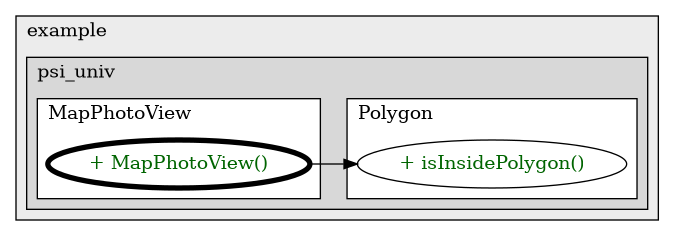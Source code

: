 @startuml

/' diagram meta data start
config=CallConfiguration;
{
  "rootMethod": "com.example.psi_univ.ui.adapters.MapPhotoView#MapPhotoView(Context,AttributeSet)",
  "projectClassification": {
    "searchMode": "OpenProject", // OpenProject, AllProjects
    "includedProjects": "",
    "pathEndKeywords": "*.impl",
    "isClientPath": "",
    "isClientName": "",
    "isTestPath": "",
    "isTestName": "",
    "isMappingPath": "",
    "isMappingName": "",
    "isDataAccessPath": "",
    "isDataAccessName": "",
    "isDataStructurePath": "",
    "isDataStructureName": "",
    "isInterfaceStructuresPath": "",
    "isInterfaceStructuresName": "",
    "isEntryPointPath": "",
    "isEntryPointName": "",
    "treatFinalFieldsAsMandatory": false
  },
  "graphRestriction": {
    "classPackageExcludeFilter": "",
    "classPackageIncludeFilter": "",
    "classNameExcludeFilter": "",
    "classNameIncludeFilter": "",
    "methodNameExcludeFilter": "",
    "methodNameIncludeFilter": "",
    "removeByInheritance": "", // inheritance/annotation based filtering is done in a second step
    "removeByAnnotation": "",
    "removeByClassPackage": "", // cleanup the graph after inheritance/annotation based filtering is done
    "removeByClassName": "",
    "cutMappings": false,
    "cutEnum": true,
    "cutTests": true,
    "cutClient": true,
    "cutDataAccess": true,
    "cutInterfaceStructures": true,
    "cutDataStructures": true,
    "cutGetterAndSetter": true,
    "cutConstructors": true
  },
  "graphTraversal": {
    "forwardDepth": 3,
    "backwardDepth": 3,
    "classPackageExcludeFilter": "",
    "classPackageIncludeFilter": "",
    "classNameExcludeFilter": "",
    "classNameIncludeFilter": "",
    "methodNameExcludeFilter": "",
    "methodNameIncludeFilter": "",
    "hideMappings": false,
    "hideDataStructures": false,
    "hidePrivateMethods": true,
    "hideInterfaceCalls": true, // indirection: implementation -> interface (is hidden) -> implementation
    "onlyShowApplicationEntryPoints": false, // root node is included
    "useMethodCallsForStructureDiagram": "ForwardOnly" // ForwardOnly, BothDirections, No
  },
  "details": {
    "aggregation": "GroupByClass", // ByClass, GroupByClass, None
    "showMethodParametersTypes": false,
    "showMethodParametersNames": false,
    "showMethodReturnType": false,
    "showPackageLevels": 2,
    "showCallOrder": false,
    "edgeMode": "MethodsOnly", // TypesOnly, MethodsOnly, TypesAndMethods, MethodsAndDirectTypeUsage
    "showDetailedClassStructure": false
  },
  "rootClass": "com.example.psi_univ.ui.adapters.MapPhotoView",
  "extensionCallbackMethod": "" // qualified.class.name#methodName - signature: public static String method(String)
}
diagram meta data end '/



digraph g {
    rankdir="LR"
    splines=polyline
    

'nodes 
subgraph cluster_1322970774 { 
   	label=example
	labeljust=l
	fillcolor="#ececec"
	style=filled
   
   subgraph cluster_1648460643 { 
   	label=psi_univ
	labeljust=l
	fillcolor="#d8d8d8"
	style=filled
   
   subgraph cluster_1627084567 { 
   	label=MapPhotoView
	labeljust=l
	fillcolor=white
	style=filled
   
   MapPhotoView1170425760XXXMapPhotoView485984503[
	label="+ MapPhotoView()"
	style=filled
	fillcolor=white
	tooltip="MapPhotoView

null"
	penwidth=4
	fontcolor=darkgreen
];
} 

subgraph cluster_740470037 { 
   	label=Polygon
	labeljust=l
	fillcolor=white
	style=filled
   
   Polygon1627084567XXXisInsidePolygon31627660[
	label="+ isInsidePolygon()"
	style=filled
	fillcolor=white
	tooltip="Polygon

&#10;  @param x the x coordinate of the point the user touched&#10;  @param y the y coordinate of the point the user touched&#10;  @param width the width of the image&#10;  @param height the height of the image&#10;  @return true if the point is inside the polygon, false otherwise&#10; "
	fontcolor=darkgreen
];
} 
} 
} 

'edges    
MapPhotoView1170425760XXXMapPhotoView485984503 -> Polygon1627084567XXXisInsidePolygon31627660;
    
}
@enduml